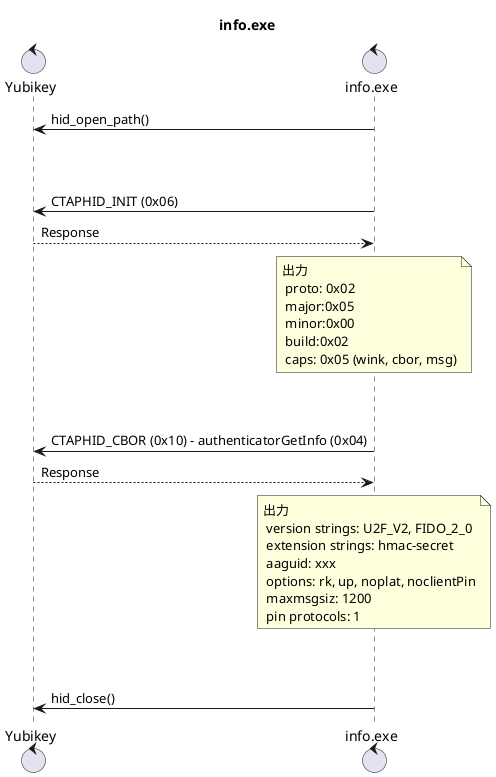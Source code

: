 @startuml

title info.exe
'hide footbox

control Yubikey
control info.exe    

info.exe -> Yubikey: hid_open_path()
|||
|||
info.exe -> Yubikey: CTAPHID_INIT (0x06)
info.exe <-- Yubikey: Response
note over info.exe:出力\n proto: 0x02\n major:0x05\n minor:0x00\n build:0x02\n caps: 0x05 (wink, cbor, msg)
|||
|||
info.exe -> Yubikey: CTAPHID_CBOR (0x10) - authenticatorGetInfo (0x04)
info.exe <-- Yubikey: Response
note over info.exe:出力\n version strings: U2F_V2, FIDO_2_0\n extension strings: hmac-secret\n aaguid: xxx\n options: rk, up, noplat, noclientPin\n maxmsgsiz: 1200\n pin protocols: 1
|||
|||
info.exe -> Yubikey: hid_close()

@enduml
